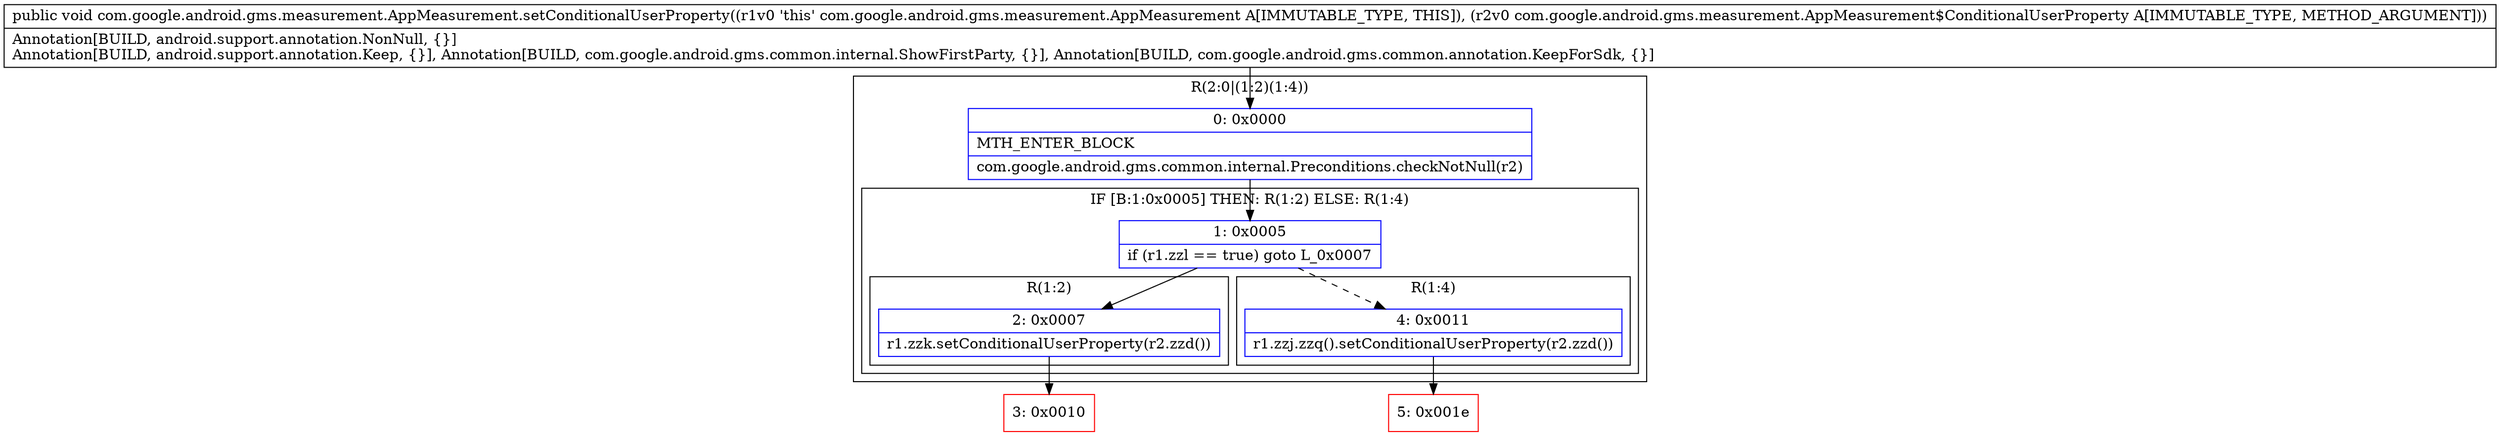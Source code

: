 digraph "CFG forcom.google.android.gms.measurement.AppMeasurement.setConditionalUserProperty(Lcom\/google\/android\/gms\/measurement\/AppMeasurement$ConditionalUserProperty;)V" {
subgraph cluster_Region_629059758 {
label = "R(2:0|(1:2)(1:4))";
node [shape=record,color=blue];
Node_0 [shape=record,label="{0\:\ 0x0000|MTH_ENTER_BLOCK\l|com.google.android.gms.common.internal.Preconditions.checkNotNull(r2)\l}"];
subgraph cluster_IfRegion_1186893711 {
label = "IF [B:1:0x0005] THEN: R(1:2) ELSE: R(1:4)";
node [shape=record,color=blue];
Node_1 [shape=record,label="{1\:\ 0x0005|if (r1.zzl == true) goto L_0x0007\l}"];
subgraph cluster_Region_530572366 {
label = "R(1:2)";
node [shape=record,color=blue];
Node_2 [shape=record,label="{2\:\ 0x0007|r1.zzk.setConditionalUserProperty(r2.zzd())\l}"];
}
subgraph cluster_Region_403677604 {
label = "R(1:4)";
node [shape=record,color=blue];
Node_4 [shape=record,label="{4\:\ 0x0011|r1.zzj.zzq().setConditionalUserProperty(r2.zzd())\l}"];
}
}
}
Node_3 [shape=record,color=red,label="{3\:\ 0x0010}"];
Node_5 [shape=record,color=red,label="{5\:\ 0x001e}"];
MethodNode[shape=record,label="{public void com.google.android.gms.measurement.AppMeasurement.setConditionalUserProperty((r1v0 'this' com.google.android.gms.measurement.AppMeasurement A[IMMUTABLE_TYPE, THIS]), (r2v0 com.google.android.gms.measurement.AppMeasurement$ConditionalUserProperty A[IMMUTABLE_TYPE, METHOD_ARGUMENT]))  | Annotation[BUILD, android.support.annotation.NonNull, \{\}]\lAnnotation[BUILD, android.support.annotation.Keep, \{\}], Annotation[BUILD, com.google.android.gms.common.internal.ShowFirstParty, \{\}], Annotation[BUILD, com.google.android.gms.common.annotation.KeepForSdk, \{\}]\l}"];
MethodNode -> Node_0;
Node_0 -> Node_1;
Node_1 -> Node_2;
Node_1 -> Node_4[style=dashed];
Node_2 -> Node_3;
Node_4 -> Node_5;
}


